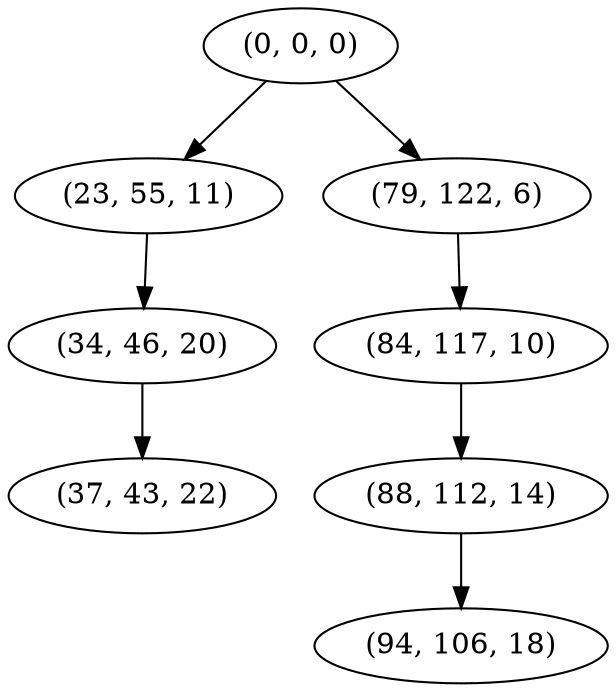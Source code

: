 digraph tree {
    "(0, 0, 0)";
    "(23, 55, 11)";
    "(34, 46, 20)";
    "(37, 43, 22)";
    "(79, 122, 6)";
    "(84, 117, 10)";
    "(88, 112, 14)";
    "(94, 106, 18)";
    "(0, 0, 0)" -> "(23, 55, 11)";
    "(0, 0, 0)" -> "(79, 122, 6)";
    "(23, 55, 11)" -> "(34, 46, 20)";
    "(34, 46, 20)" -> "(37, 43, 22)";
    "(79, 122, 6)" -> "(84, 117, 10)";
    "(84, 117, 10)" -> "(88, 112, 14)";
    "(88, 112, 14)" -> "(94, 106, 18)";
}
